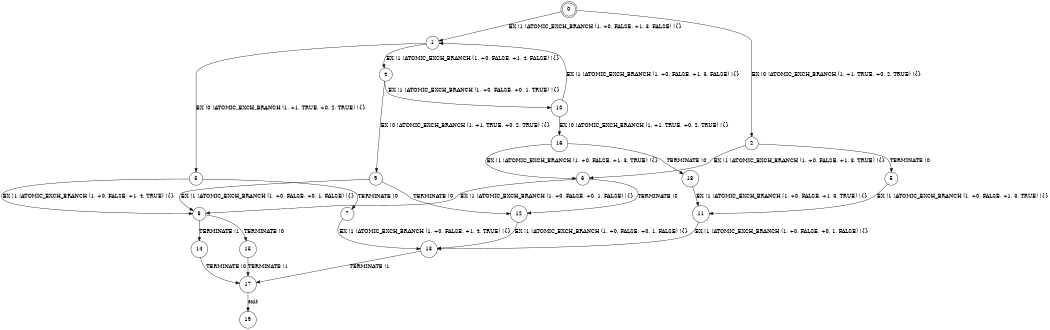 digraph BCG {
size = "7, 10.5";
center = TRUE;
node [shape = circle];
0 [peripheries = 2];
0 -> 1 [label = "EX !1 !ATOMIC_EXCH_BRANCH (1, +0, FALSE, +1, 3, FALSE) !{}"];
0 -> 2 [label = "EX !0 !ATOMIC_EXCH_BRANCH (1, +1, TRUE, +0, 2, TRUE) !{}"];
1 -> 3 [label = "EX !0 !ATOMIC_EXCH_BRANCH (1, +1, TRUE, +0, 2, TRUE) !{}"];
1 -> 4 [label = "EX !1 !ATOMIC_EXCH_BRANCH (1, +0, FALSE, +1, 4, FALSE) !{}"];
2 -> 5 [label = "TERMINATE !0"];
2 -> 6 [label = "EX !1 !ATOMIC_EXCH_BRANCH (1, +0, FALSE, +1, 3, TRUE) !{}"];
3 -> 7 [label = "TERMINATE !0"];
3 -> 8 [label = "EX !1 !ATOMIC_EXCH_BRANCH (1, +0, FALSE, +1, 4, TRUE) !{}"];
4 -> 9 [label = "EX !0 !ATOMIC_EXCH_BRANCH (1, +1, TRUE, +0, 2, TRUE) !{}"];
4 -> 10 [label = "EX !1 !ATOMIC_EXCH_BRANCH (1, +0, FALSE, +0, 1, TRUE) !{}"];
5 -> 11 [label = "EX !1 !ATOMIC_EXCH_BRANCH (1, +0, FALSE, +1, 3, TRUE) !{}"];
6 -> 12 [label = "TERMINATE !0"];
6 -> 8 [label = "EX !1 !ATOMIC_EXCH_BRANCH (1, +0, FALSE, +0, 1, FALSE) !{}"];
7 -> 13 [label = "EX !1 !ATOMIC_EXCH_BRANCH (1, +0, FALSE, +1, 4, TRUE) !{}"];
8 -> 14 [label = "TERMINATE !1"];
8 -> 15 [label = "TERMINATE !0"];
9 -> 12 [label = "TERMINATE !0"];
9 -> 8 [label = "EX !1 !ATOMIC_EXCH_BRANCH (1, +0, FALSE, +0, 1, FALSE) !{}"];
10 -> 16 [label = "EX !0 !ATOMIC_EXCH_BRANCH (1, +1, TRUE, +0, 2, TRUE) !{}"];
10 -> 1 [label = "EX !1 !ATOMIC_EXCH_BRANCH (1, +0, FALSE, +1, 3, FALSE) !{}"];
11 -> 13 [label = "EX !1 !ATOMIC_EXCH_BRANCH (1, +0, FALSE, +0, 1, FALSE) !{}"];
12 -> 13 [label = "EX !1 !ATOMIC_EXCH_BRANCH (1, +0, FALSE, +0, 1, FALSE) !{}"];
13 -> 17 [label = "TERMINATE !1"];
14 -> 17 [label = "TERMINATE !0"];
15 -> 17 [label = "TERMINATE !1"];
16 -> 18 [label = "TERMINATE !0"];
16 -> 6 [label = "EX !1 !ATOMIC_EXCH_BRANCH (1, +0, FALSE, +1, 3, TRUE) !{}"];
17 -> 19 [label = "exit"];
18 -> 11 [label = "EX !1 !ATOMIC_EXCH_BRANCH (1, +0, FALSE, +1, 3, TRUE) !{}"];
}
